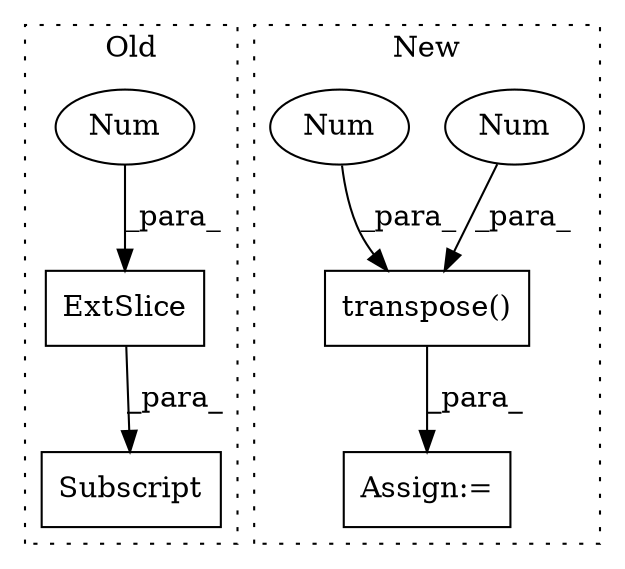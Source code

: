digraph G {
subgraph cluster0 {
1 [label="ExtSlice" a="85" s="2891" l="1" shape="box"];
3 [label="Subscript" a="63" s="2891,0" l="11,0" shape="box"];
7 [label="Num" a="76" s="2899" l="2" shape="ellipse"];
label = "Old";
style="dotted";
}
subgraph cluster1 {
2 [label="transpose()" a="75" s="3237,3253" l="12,1" shape="box"];
4 [label="Num" a="76" s="3249" l="1" shape="ellipse"];
5 [label="Num" a="76" s="3252" l="1" shape="ellipse"];
6 [label="Assign:=" a="68" s="3234" l="3" shape="box"];
label = "New";
style="dotted";
}
1 -> 3 [label="_para_"];
2 -> 6 [label="_para_"];
4 -> 2 [label="_para_"];
5 -> 2 [label="_para_"];
7 -> 1 [label="_para_"];
}